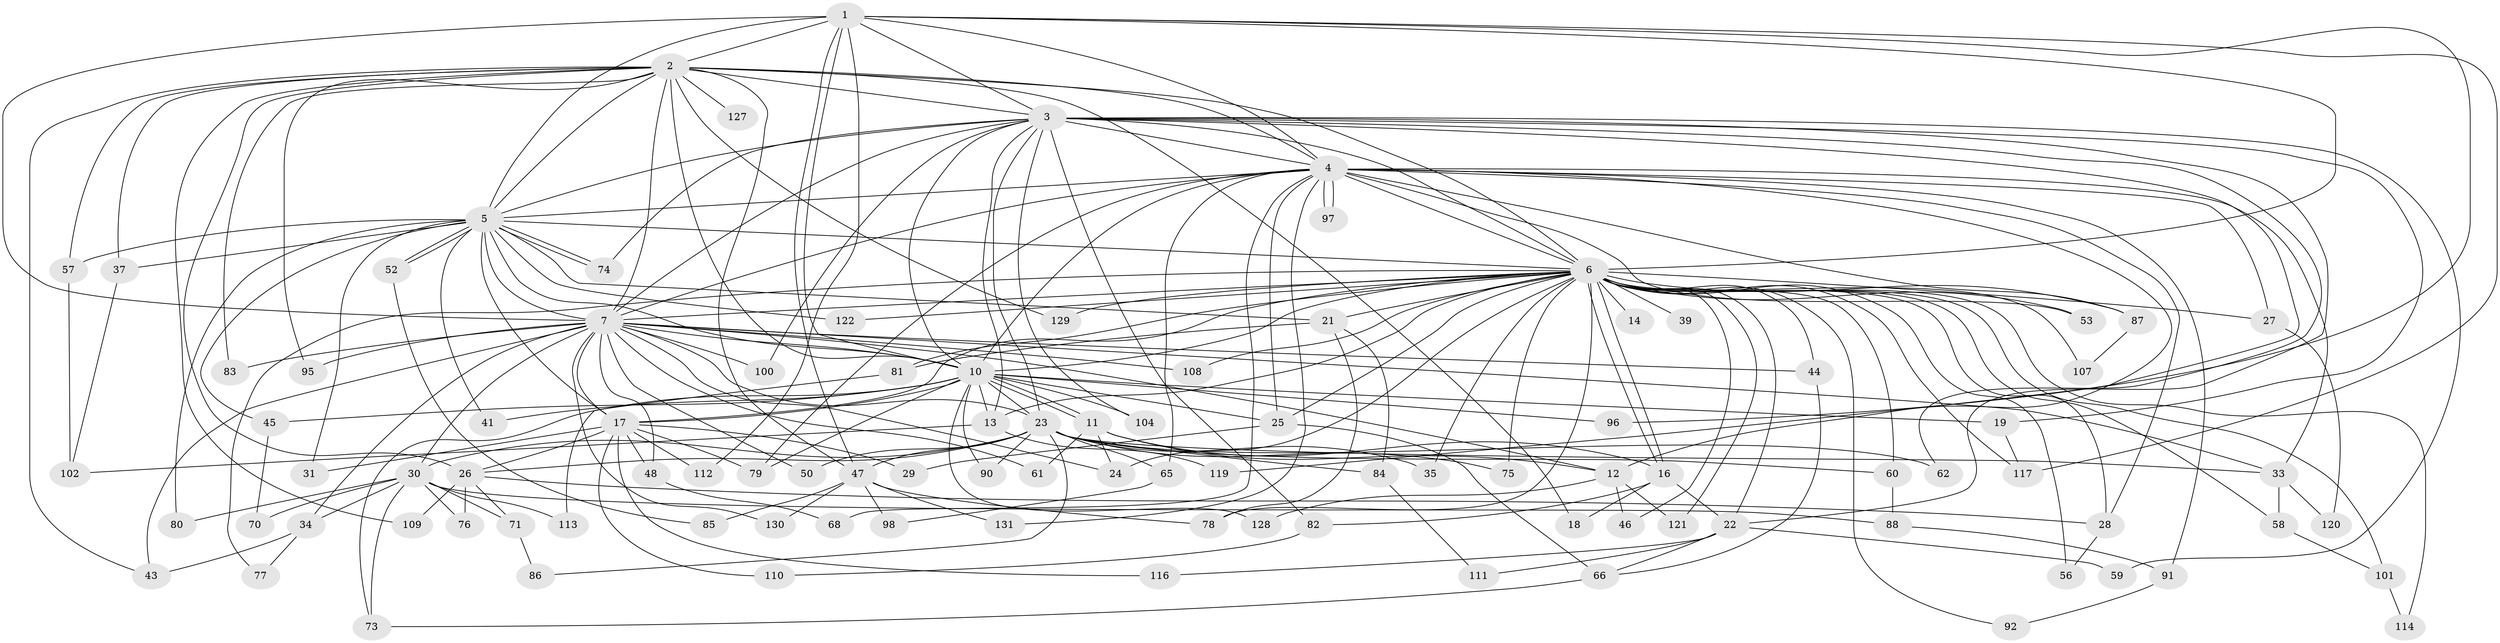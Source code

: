 // Generated by graph-tools (version 1.1) at 2025/51/02/27/25 19:51:45]
// undirected, 100 vertices, 230 edges
graph export_dot {
graph [start="1"]
  node [color=gray90,style=filled];
  1 [super="+51"];
  2 [super="+124"];
  3 [super="+72"];
  4 [super="+15"];
  5 [super="+54"];
  6 [super="+8"];
  7 [super="+9"];
  10 [super="+36"];
  11;
  12 [super="+89"];
  13 [super="+42"];
  14;
  16 [super="+55"];
  17 [super="+20"];
  18;
  19;
  21 [super="+115"];
  22 [super="+49"];
  23 [super="+40"];
  24 [super="+32"];
  25 [super="+64"];
  26 [super="+67"];
  27 [super="+106"];
  28 [super="+94"];
  29;
  30 [super="+38"];
  31;
  33 [super="+63"];
  34 [super="+118"];
  35;
  37;
  39;
  41;
  43 [super="+103"];
  44;
  45;
  46;
  47 [super="+69"];
  48;
  50;
  52;
  53;
  56;
  57;
  58;
  59;
  60;
  61;
  62;
  65;
  66 [super="+123"];
  68;
  70;
  71;
  73 [super="+105"];
  74 [super="+93"];
  75;
  76 [super="+99"];
  77;
  78;
  79 [super="+125"];
  80;
  81;
  82;
  83;
  84;
  85;
  86;
  87;
  88;
  90;
  91;
  92;
  95;
  96;
  97;
  98;
  100;
  101;
  102 [super="+126"];
  104;
  107;
  108;
  109;
  110;
  111;
  112;
  113;
  114;
  116;
  117 [super="+132"];
  119;
  120;
  121;
  122;
  127;
  128;
  129;
  130;
  131;
  1 -- 2;
  1 -- 3;
  1 -- 4;
  1 -- 5;
  1 -- 6 [weight=2];
  1 -- 7 [weight=3];
  1 -- 10;
  1 -- 47;
  1 -- 96;
  1 -- 112;
  1 -- 117;
  2 -- 3;
  2 -- 4;
  2 -- 5;
  2 -- 6 [weight=2];
  2 -- 7 [weight=2];
  2 -- 10 [weight=2];
  2 -- 18;
  2 -- 37;
  2 -- 43;
  2 -- 47;
  2 -- 57;
  2 -- 83;
  2 -- 95;
  2 -- 109;
  2 -- 127 [weight=2];
  2 -- 129;
  2 -- 26;
  3 -- 4;
  3 -- 5;
  3 -- 6 [weight=3];
  3 -- 7 [weight=2];
  3 -- 10;
  3 -- 13;
  3 -- 19;
  3 -- 22;
  3 -- 23;
  3 -- 59;
  3 -- 62;
  3 -- 82;
  3 -- 100;
  3 -- 104;
  3 -- 119;
  3 -- 74;
  4 -- 5;
  4 -- 6 [weight=2];
  4 -- 7 [weight=3];
  4 -- 10;
  4 -- 27 [weight=2];
  4 -- 53;
  4 -- 68;
  4 -- 79;
  4 -- 87;
  4 -- 91;
  4 -- 97;
  4 -- 97;
  4 -- 131;
  4 -- 25;
  4 -- 28;
  4 -- 65;
  4 -- 33;
  4 -- 12;
  5 -- 6 [weight=2];
  5 -- 7 [weight=3];
  5 -- 10;
  5 -- 17;
  5 -- 21;
  5 -- 31;
  5 -- 37;
  5 -- 41;
  5 -- 45;
  5 -- 52;
  5 -- 52;
  5 -- 57;
  5 -- 74;
  5 -- 74;
  5 -- 80;
  5 -- 122;
  6 -- 7 [weight=4];
  6 -- 10 [weight=2];
  6 -- 14 [weight=2];
  6 -- 16;
  6 -- 16;
  6 -- 17;
  6 -- 21;
  6 -- 25;
  6 -- 39 [weight=2];
  6 -- 44;
  6 -- 46;
  6 -- 58;
  6 -- 60;
  6 -- 75;
  6 -- 77;
  6 -- 78;
  6 -- 101;
  6 -- 114;
  6 -- 129;
  6 -- 13;
  6 -- 81;
  6 -- 87;
  6 -- 24;
  6 -- 27;
  6 -- 28;
  6 -- 92;
  6 -- 35;
  6 -- 107;
  6 -- 108;
  6 -- 53;
  6 -- 117;
  6 -- 56;
  6 -- 121;
  6 -- 122;
  6 -- 22;
  7 -- 10 [weight=2];
  7 -- 12;
  7 -- 33;
  7 -- 34;
  7 -- 48;
  7 -- 50;
  7 -- 61;
  7 -- 83;
  7 -- 130;
  7 -- 24;
  7 -- 30;
  7 -- 95;
  7 -- 100;
  7 -- 44;
  7 -- 108;
  7 -- 23;
  7 -- 43;
  7 -- 17;
  10 -- 11;
  10 -- 11;
  10 -- 19;
  10 -- 23;
  10 -- 25;
  10 -- 45;
  10 -- 73;
  10 -- 90;
  10 -- 96;
  10 -- 104;
  10 -- 13;
  10 -- 128;
  10 -- 17;
  10 -- 41;
  10 -- 79;
  11 -- 12;
  11 -- 61;
  11 -- 24;
  11 -- 16;
  12 -- 46;
  12 -- 121;
  12 -- 128;
  13 -- 102;
  13 -- 119;
  16 -- 18;
  16 -- 22;
  16 -- 82;
  17 -- 26;
  17 -- 29;
  17 -- 31;
  17 -- 48;
  17 -- 112;
  17 -- 116;
  17 -- 110;
  17 -- 79;
  19 -- 117;
  21 -- 81;
  21 -- 84;
  21 -- 78;
  22 -- 59;
  22 -- 66;
  22 -- 111;
  22 -- 116;
  23 -- 26;
  23 -- 35;
  23 -- 50;
  23 -- 60;
  23 -- 62;
  23 -- 65;
  23 -- 75;
  23 -- 84;
  23 -- 86;
  23 -- 90;
  23 -- 30;
  23 -- 33;
  23 -- 47;
  25 -- 29;
  25 -- 66;
  26 -- 28;
  26 -- 71;
  26 -- 76;
  26 -- 109;
  27 -- 120;
  28 -- 56;
  30 -- 34;
  30 -- 70;
  30 -- 71;
  30 -- 76 [weight=2];
  30 -- 80;
  30 -- 88;
  30 -- 113;
  30 -- 73;
  33 -- 58;
  33 -- 120;
  34 -- 43 [weight=2];
  34 -- 77;
  37 -- 102;
  44 -- 66;
  45 -- 70;
  47 -- 78;
  47 -- 85;
  47 -- 98;
  47 -- 130;
  47 -- 131;
  48 -- 68;
  52 -- 85;
  57 -- 102;
  58 -- 101;
  60 -- 88;
  65 -- 98;
  66 -- 73;
  71 -- 86;
  81 -- 113;
  82 -- 110;
  84 -- 111;
  87 -- 107;
  88 -- 91;
  91 -- 92;
  101 -- 114;
}
